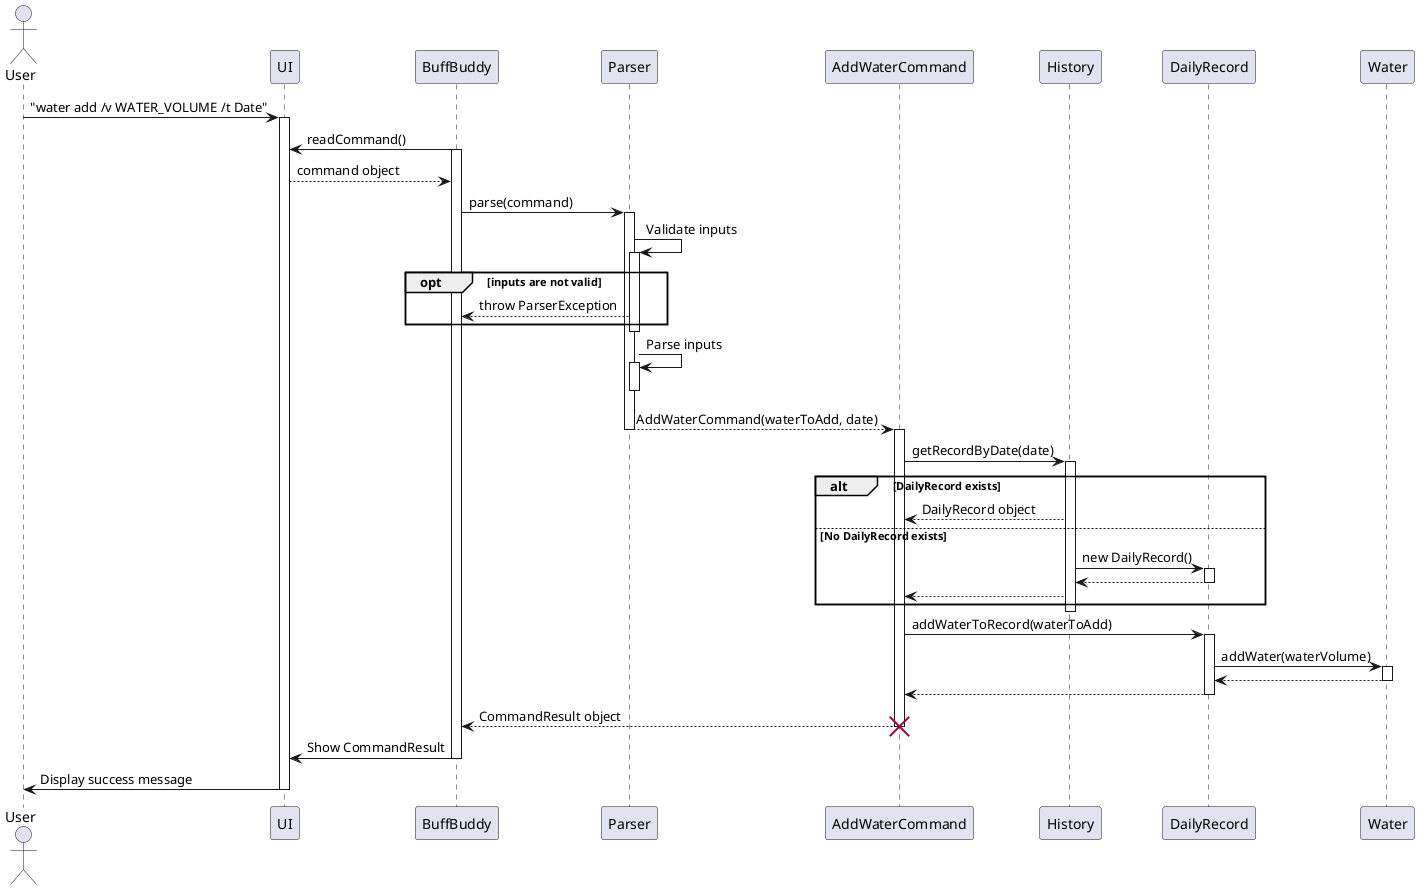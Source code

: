 @startuml
actor User
participant "UI" as UI
participant "BuffBuddy" as BB
participant "Parser" as Parser
participant "AddWaterCommand" as AddCmd
participant "History" as History
participant "DailyRecord" as DailyRec

User -> UI: "water add /v WATER_VOLUME /t Date"
activate UI
BB -> UI: readCommand()
activate BB
UI --> BB: command object
BB -> Parser: parse(command)
activate Parser

Parser -> Parser : Validate inputs
activate Parser
opt inputs are not valid
    Parser --> BB : throw ParserException
    end
deactivate Parser

Parser -> Parser : Parse inputs
activate Parser
deactivate Parser
Parser --> AddCmd: AddWaterCommand(waterToAdd, date)
deactivate Parser

activate AddCmd

AddCmd -> History: getRecordByDate(date)
activate History

alt DailyRecord exists
  History --> AddCmd: DailyRecord object
else No DailyRecord exists
  History -> DailyRec: new DailyRecord()
  activate DailyRec
  DailyRec --> History
  deactivate DailyRec
  History --> AddCmd
end
deactivate History

AddCmd -> DailyRec: addWaterToRecord(waterToAdd)
activate DailyRec

DailyRec -> Water : addWater(waterVolume)
activate Water

Water --> DailyRec
deactivate Water


DailyRec --> AddCmd
deactivate DailyRec

AddCmd --> BB: CommandResult object
deactivate AddCmd
destroy AddCmd

BB -> UI: Show CommandResult
deactivate BB

UI -> User: Display success message
deactivate UI
@enduml